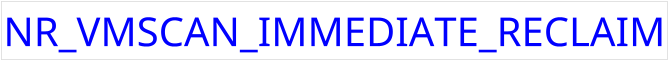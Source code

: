 @startuml

skinparam ComponentStyle rectangle
hide stereotype
scale 1/5

skinparam Component {
    FontSize 200
    FontColor Blue
    BorderThickness 0
    BackgroundColor transparent
}

component "NR_VMSCAN_IMMEDIATE_RECLAIM" as cp

@enduml
